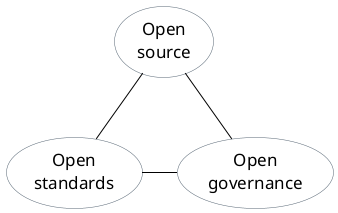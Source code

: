 @startuml
skinparam usecase {
	ArrowColor black

	borderColor #566573
	backgroundColor #00000
	fontName Calibri
	fontSize 17
	fontColor black
}

(Open\nsource) as Comp1
(Open\nstandards) as Comp2
(Open\ngovernance) as Comp3

Comp1 -- Comp2
Comp1 -- Comp3
Comp2 -right- Comp3

'/ Figure based on: Source: Charters, G., Daschner, S., Patel, P. & Pool, St. (2019). Developing Open Cloud Native Microservices. Sebastopol, CA. O'Rilly Media Inc., p.7 '/
@enduml